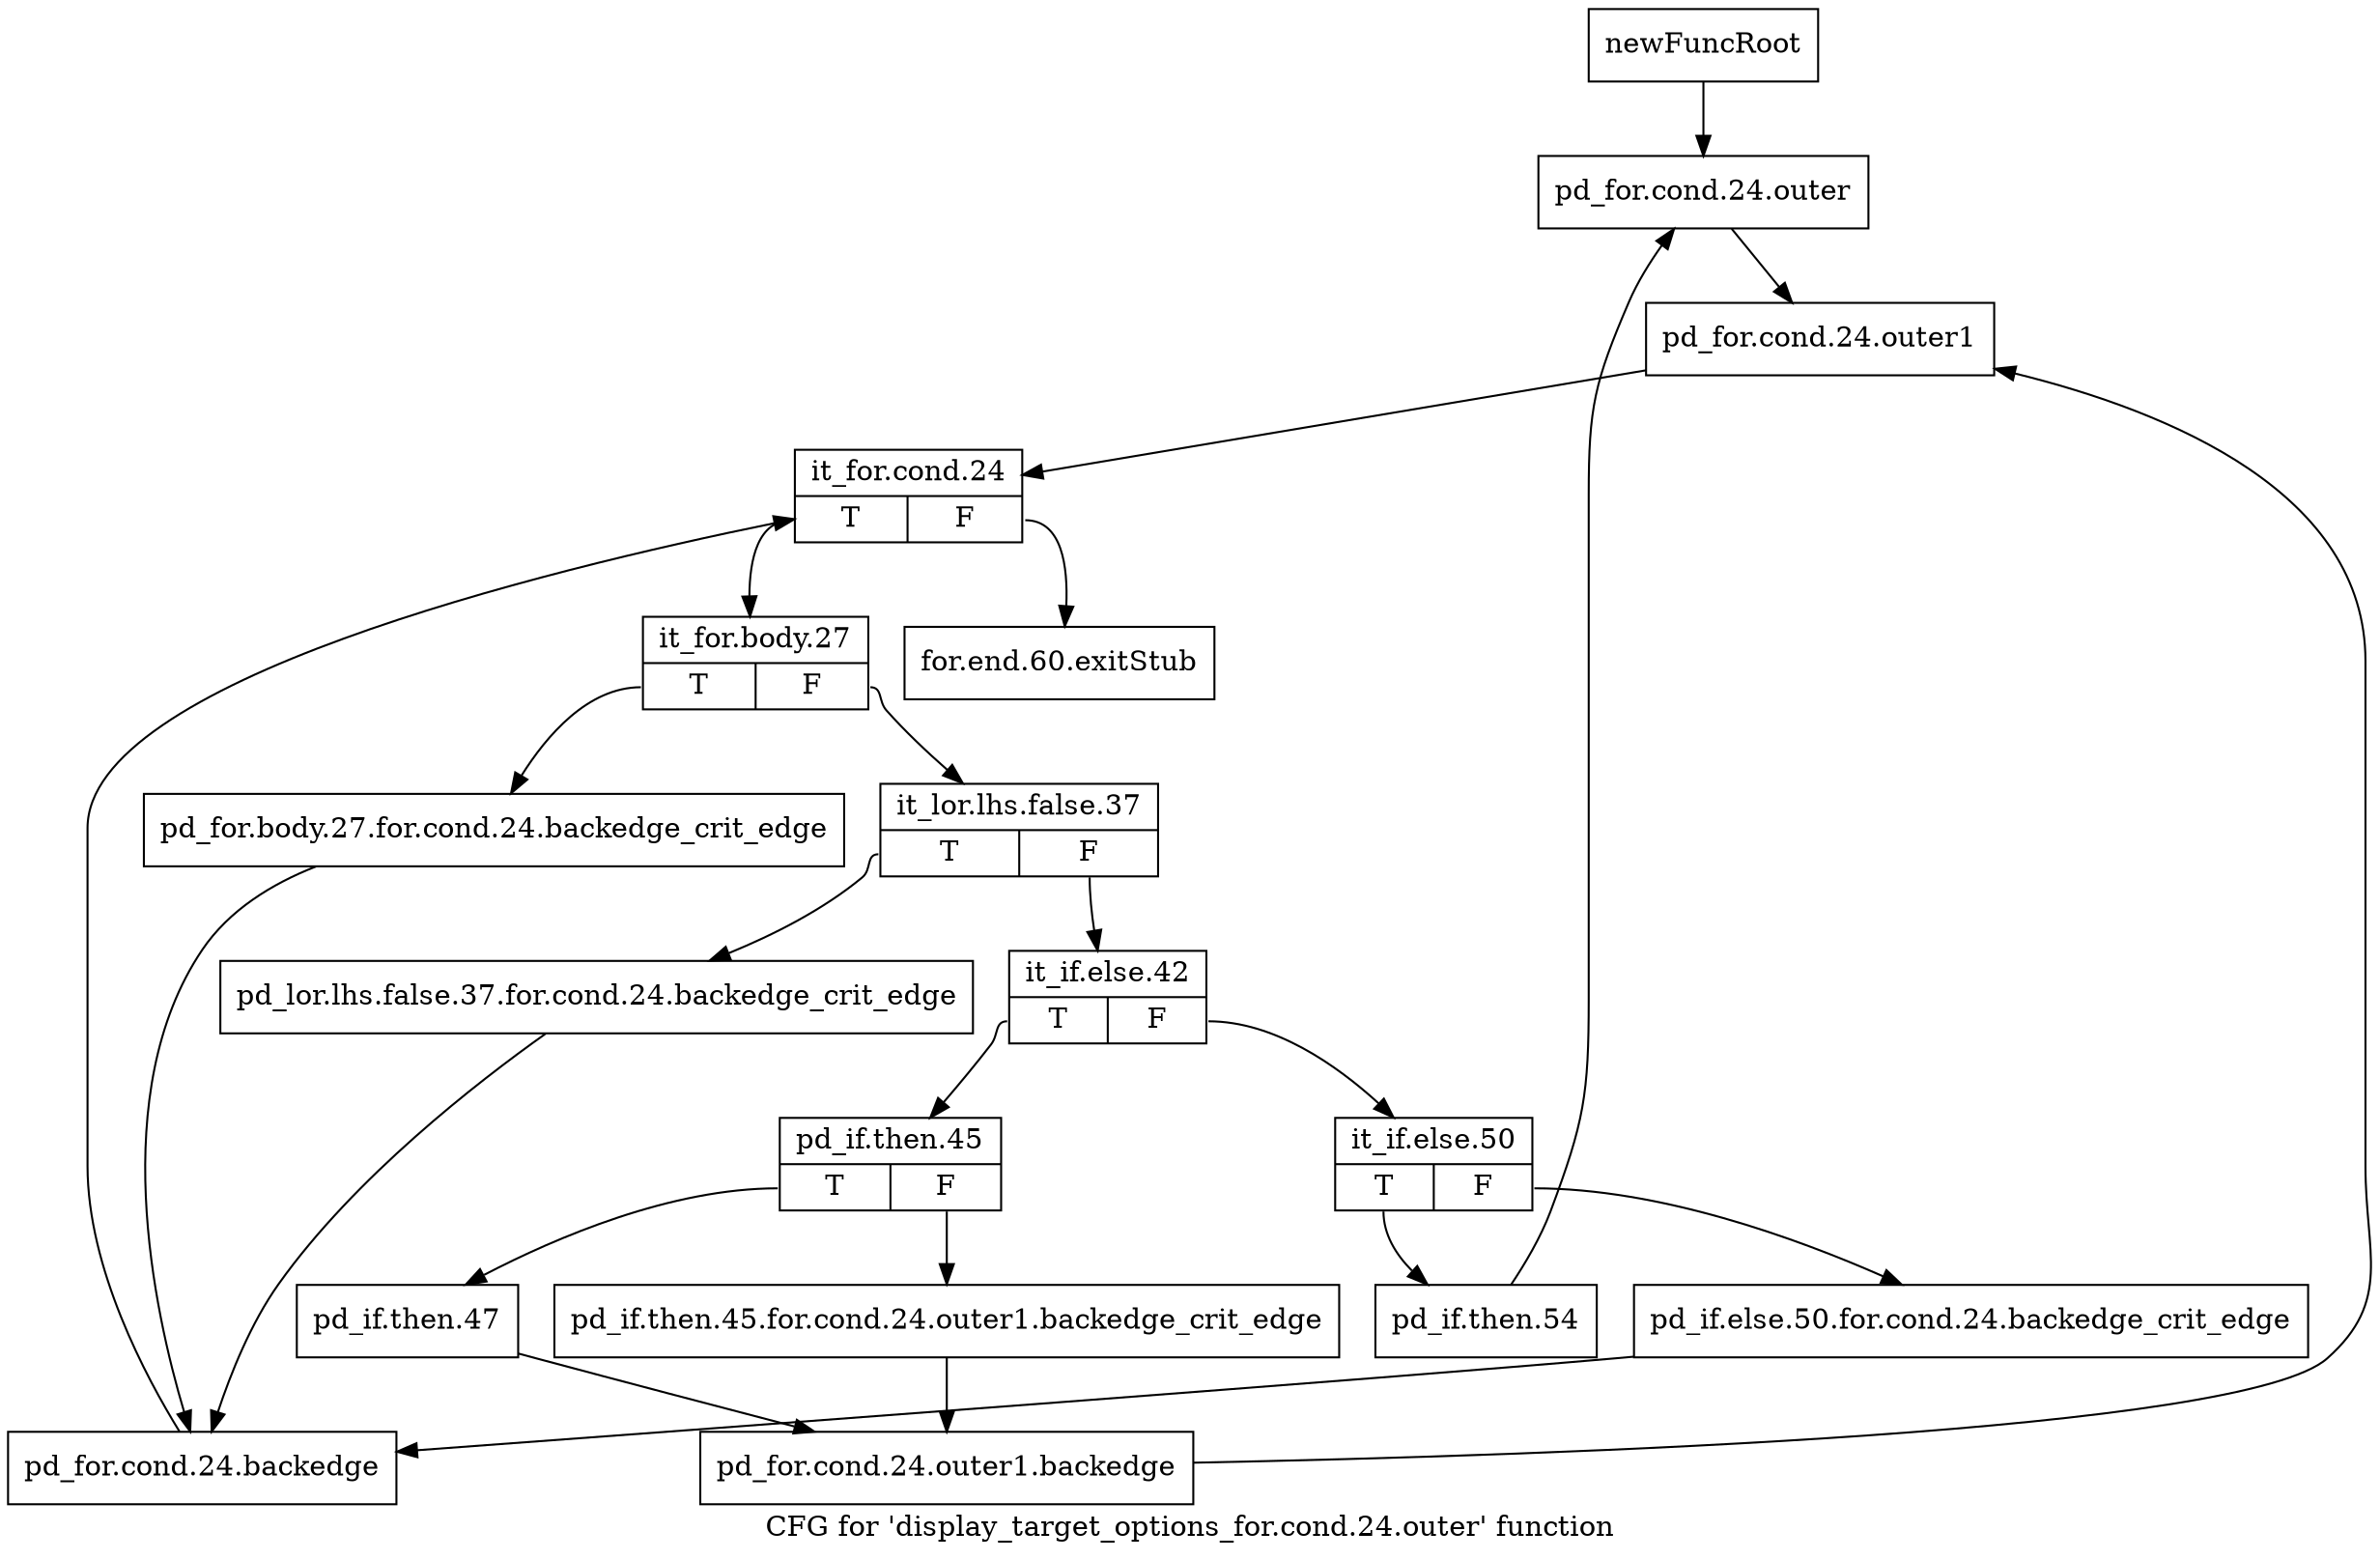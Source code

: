 digraph "CFG for 'display_target_options_for.cond.24.outer' function" {
	label="CFG for 'display_target_options_for.cond.24.outer' function";

	Node0xc493c40 [shape=record,label="{newFuncRoot}"];
	Node0xc493c40 -> Node0xc49dcb0;
	Node0xc49dc60 [shape=record,label="{for.end.60.exitStub}"];
	Node0xc49dcb0 [shape=record,label="{pd_for.cond.24.outer}"];
	Node0xc49dcb0 -> Node0xc49dd00;
	Node0xc49dd00 [shape=record,label="{pd_for.cond.24.outer1}"];
	Node0xc49dd00 -> Node0xc49dd50;
	Node0xc49dd50 [shape=record,label="{it_for.cond.24|{<s0>T|<s1>F}}"];
	Node0xc49dd50:s0 -> Node0xc49dda0;
	Node0xc49dd50:s1 -> Node0xc49dc60;
	Node0xc49dda0 [shape=record,label="{it_for.body.27|{<s0>T|<s1>F}}"];
	Node0xc49dda0:s0 -> Node0xc49e110;
	Node0xc49dda0:s1 -> Node0xc49ddf0;
	Node0xc49ddf0 [shape=record,label="{it_lor.lhs.false.37|{<s0>T|<s1>F}}"];
	Node0xc49ddf0:s0 -> Node0xc49e0c0;
	Node0xc49ddf0:s1 -> Node0xc49de40;
	Node0xc49de40 [shape=record,label="{it_if.else.42|{<s0>T|<s1>F}}"];
	Node0xc49de40:s0 -> Node0xc49df80;
	Node0xc49de40:s1 -> Node0xc49de90;
	Node0xc49de90 [shape=record,label="{it_if.else.50|{<s0>T|<s1>F}}"];
	Node0xc49de90:s0 -> Node0xc49df30;
	Node0xc49de90:s1 -> Node0xc49dee0;
	Node0xc49dee0 [shape=record,label="{pd_if.else.50.for.cond.24.backedge_crit_edge}"];
	Node0xc49dee0 -> Node0xc49e160;
	Node0xc49df30 [shape=record,label="{pd_if.then.54}"];
	Node0xc49df30 -> Node0xc49dcb0;
	Node0xc49df80 [shape=record,label="{pd_if.then.45|{<s0>T|<s1>F}}"];
	Node0xc49df80:s0 -> Node0xc49e020;
	Node0xc49df80:s1 -> Node0xc49dfd0;
	Node0xc49dfd0 [shape=record,label="{pd_if.then.45.for.cond.24.outer1.backedge_crit_edge}"];
	Node0xc49dfd0 -> Node0xc49e070;
	Node0xc49e020 [shape=record,label="{pd_if.then.47}"];
	Node0xc49e020 -> Node0xc49e070;
	Node0xc49e070 [shape=record,label="{pd_for.cond.24.outer1.backedge}"];
	Node0xc49e070 -> Node0xc49dd00;
	Node0xc49e0c0 [shape=record,label="{pd_lor.lhs.false.37.for.cond.24.backedge_crit_edge}"];
	Node0xc49e0c0 -> Node0xc49e160;
	Node0xc49e110 [shape=record,label="{pd_for.body.27.for.cond.24.backedge_crit_edge}"];
	Node0xc49e110 -> Node0xc49e160;
	Node0xc49e160 [shape=record,label="{pd_for.cond.24.backedge}"];
	Node0xc49e160 -> Node0xc49dd50;
}
